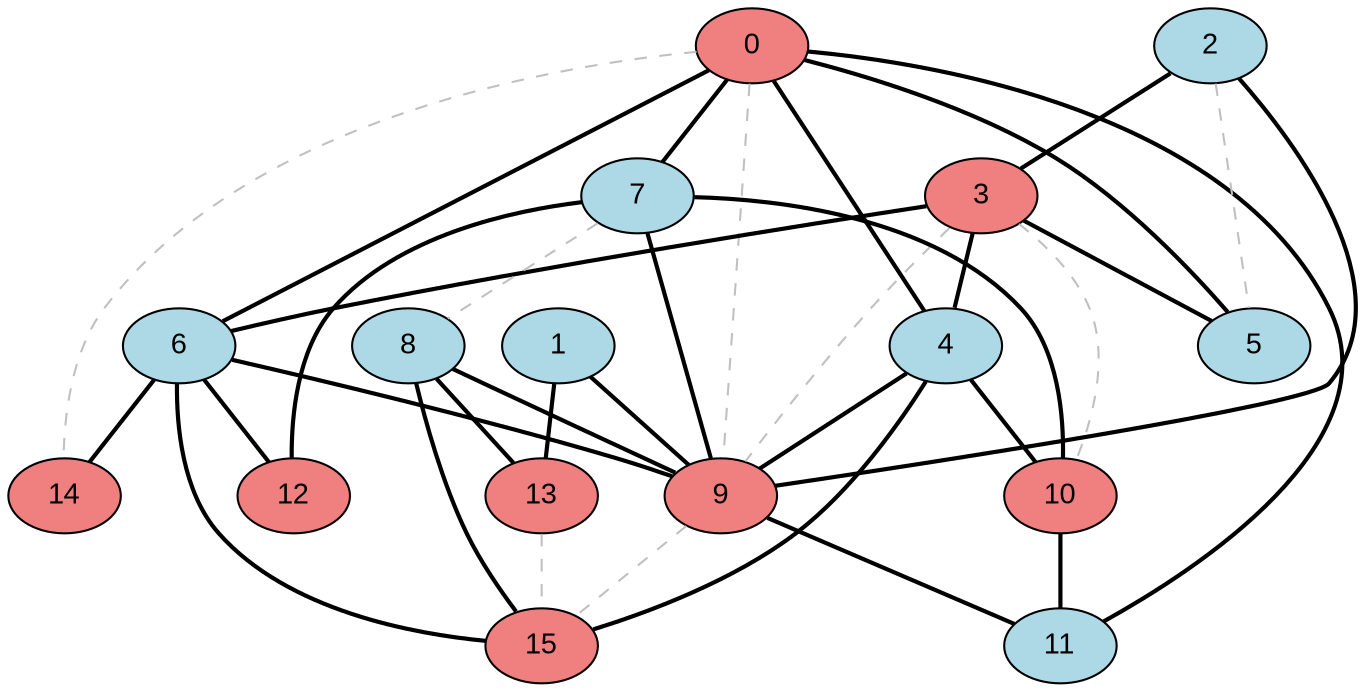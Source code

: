 graph MaxCutBruteForce {
  node [style=filled, fontname="Arial"];
  0 [fillcolor=lightcoral];
  1 [fillcolor=lightblue];
  2 [fillcolor=lightblue];
  3 [fillcolor=lightcoral];
  4 [fillcolor=lightblue];
  5 [fillcolor=lightblue];
  6 [fillcolor=lightblue];
  7 [fillcolor=lightblue];
  8 [fillcolor=lightblue];
  9 [fillcolor=lightcoral];
  10 [fillcolor=lightcoral];
  11 [fillcolor=lightblue];
  12 [fillcolor=lightcoral];
  13 [fillcolor=lightcoral];
  14 [fillcolor=lightcoral];
  15 [fillcolor=lightcoral];
  0 -- 4 [color=black, style=bold];
  0 -- 5 [color=black, style=bold];
  0 -- 6 [color=black, style=bold];
  0 -- 7 [color=black, style=bold];
  0 -- 9 [color=gray, style=dashed];
  0 -- 11 [color=black, style=bold];
  0 -- 14 [color=gray, style=dashed];
  1 -- 9 [color=black, style=bold];
  1 -- 13 [color=black, style=bold];
  2 -- 3 [color=black, style=bold];
  2 -- 5 [color=gray, style=dashed];
  2 -- 9 [color=black, style=bold];
  3 -- 4 [color=black, style=bold];
  3 -- 5 [color=black, style=bold];
  3 -- 6 [color=black, style=bold];
  3 -- 9 [color=gray, style=dashed];
  3 -- 10 [color=gray, style=dashed];
  4 -- 9 [color=black, style=bold];
  4 -- 10 [color=black, style=bold];
  4 -- 15 [color=black, style=bold];
  6 -- 9 [color=black, style=bold];
  6 -- 12 [color=black, style=bold];
  6 -- 14 [color=black, style=bold];
  6 -- 15 [color=black, style=bold];
  7 -- 8 [color=gray, style=dashed];
  7 -- 9 [color=black, style=bold];
  7 -- 10 [color=black, style=bold];
  7 -- 12 [color=black, style=bold];
  8 -- 9 [color=black, style=bold];
  8 -- 13 [color=black, style=bold];
  8 -- 15 [color=black, style=bold];
  9 -- 11 [color=black, style=bold];
  9 -- 15 [color=gray, style=dashed];
  10 -- 11 [color=black, style=bold];
  13 -- 15 [color=gray, style=dashed];
}
